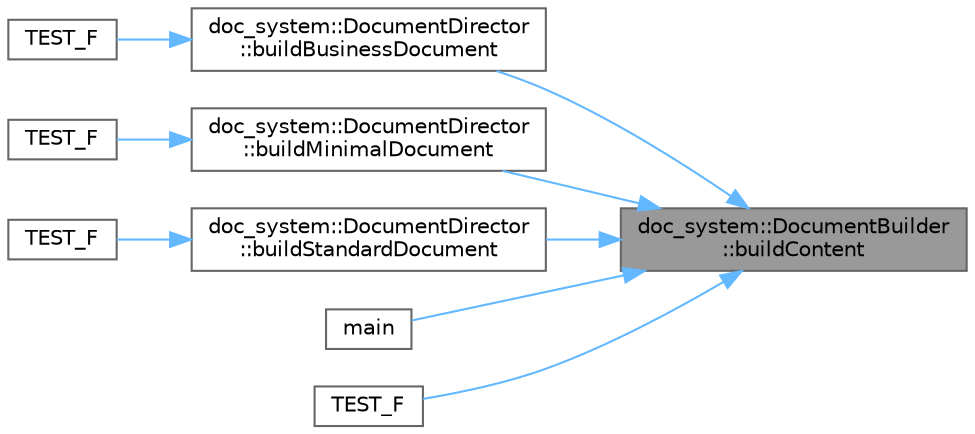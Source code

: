digraph "doc_system::DocumentBuilder::buildContent"
{
 // INTERACTIVE_SVG=YES
 // LATEX_PDF_SIZE
  bgcolor="transparent";
  edge [fontname=Helvetica,fontsize=10,labelfontname=Helvetica,labelfontsize=10];
  node [fontname=Helvetica,fontsize=10,shape=box,height=0.2,width=0.4];
  rankdir="RL";
  Node1 [id="Node000001",label="doc_system::DocumentBuilder\l::buildContent",height=0.2,width=0.4,color="gray40", fillcolor="grey60", style="filled", fontcolor="black",tooltip=" "];
  Node1 -> Node2 [id="edge1_Node000001_Node000002",dir="back",color="steelblue1",style="solid",tooltip=" "];
  Node2 [id="Node000002",label="doc_system::DocumentDirector\l::buildBusinessDocument",height=0.2,width=0.4,color="grey40", fillcolor="white", style="filled",URL="$classdoc__system_1_1_document_director.html#a4d3add44690141b315c8b096b0e6d7d4",tooltip=" "];
  Node2 -> Node3 [id="edge2_Node000002_Node000003",dir="back",color="steelblue1",style="solid",tooltip=" "];
  Node3 [id="Node000003",label="TEST_F",height=0.2,width=0.4,color="grey40", fillcolor="white", style="filled",URL="$test__builder_8cpp.html#a6b9523b65671defb4c94bad5ac33373f",tooltip=" "];
  Node1 -> Node4 [id="edge3_Node000001_Node000004",dir="back",color="steelblue1",style="solid",tooltip=" "];
  Node4 [id="Node000004",label="doc_system::DocumentDirector\l::buildMinimalDocument",height=0.2,width=0.4,color="grey40", fillcolor="white", style="filled",URL="$classdoc__system_1_1_document_director.html#a45cb3c098e156c7d0f40fb1945b2eac0",tooltip=" "];
  Node4 -> Node5 [id="edge4_Node000004_Node000005",dir="back",color="steelblue1",style="solid",tooltip=" "];
  Node5 [id="Node000005",label="TEST_F",height=0.2,width=0.4,color="grey40", fillcolor="white", style="filled",URL="$test__builder_8cpp.html#aa9e8741deb6adac8c0a5801871671451",tooltip=" "];
  Node1 -> Node6 [id="edge5_Node000001_Node000006",dir="back",color="steelblue1",style="solid",tooltip=" "];
  Node6 [id="Node000006",label="doc_system::DocumentDirector\l::buildStandardDocument",height=0.2,width=0.4,color="grey40", fillcolor="white", style="filled",URL="$classdoc__system_1_1_document_director.html#a822c3496c99c60431854b249a845c0a5",tooltip=" "];
  Node6 -> Node7 [id="edge6_Node000006_Node000007",dir="back",color="steelblue1",style="solid",tooltip=" "];
  Node7 [id="Node000007",label="TEST_F",height=0.2,width=0.4,color="grey40", fillcolor="white", style="filled",URL="$test__builder_8cpp.html#ae4ec8d3bcbc83990135da6fff1d6cd70",tooltip=" "];
  Node1 -> Node8 [id="edge7_Node000001_Node000008",dir="back",color="steelblue1",style="solid",tooltip=" "];
  Node8 [id="Node000008",label="main",height=0.2,width=0.4,color="grey40", fillcolor="white", style="filled",URL="$document__system__example_8cpp.html#ae66f6b31b5ad750f1fe042a706a4e3d4",tooltip=" "];
  Node1 -> Node9 [id="edge8_Node000001_Node000009",dir="back",color="steelblue1",style="solid",tooltip=" "];
  Node9 [id="Node000009",label="TEST_F",height=0.2,width=0.4,color="grey40", fillcolor="white", style="filled",URL="$test__builder_8cpp.html#a4b8a254cfd8db2e14cbfd23b5d7af1c0",tooltip=" "];
}
